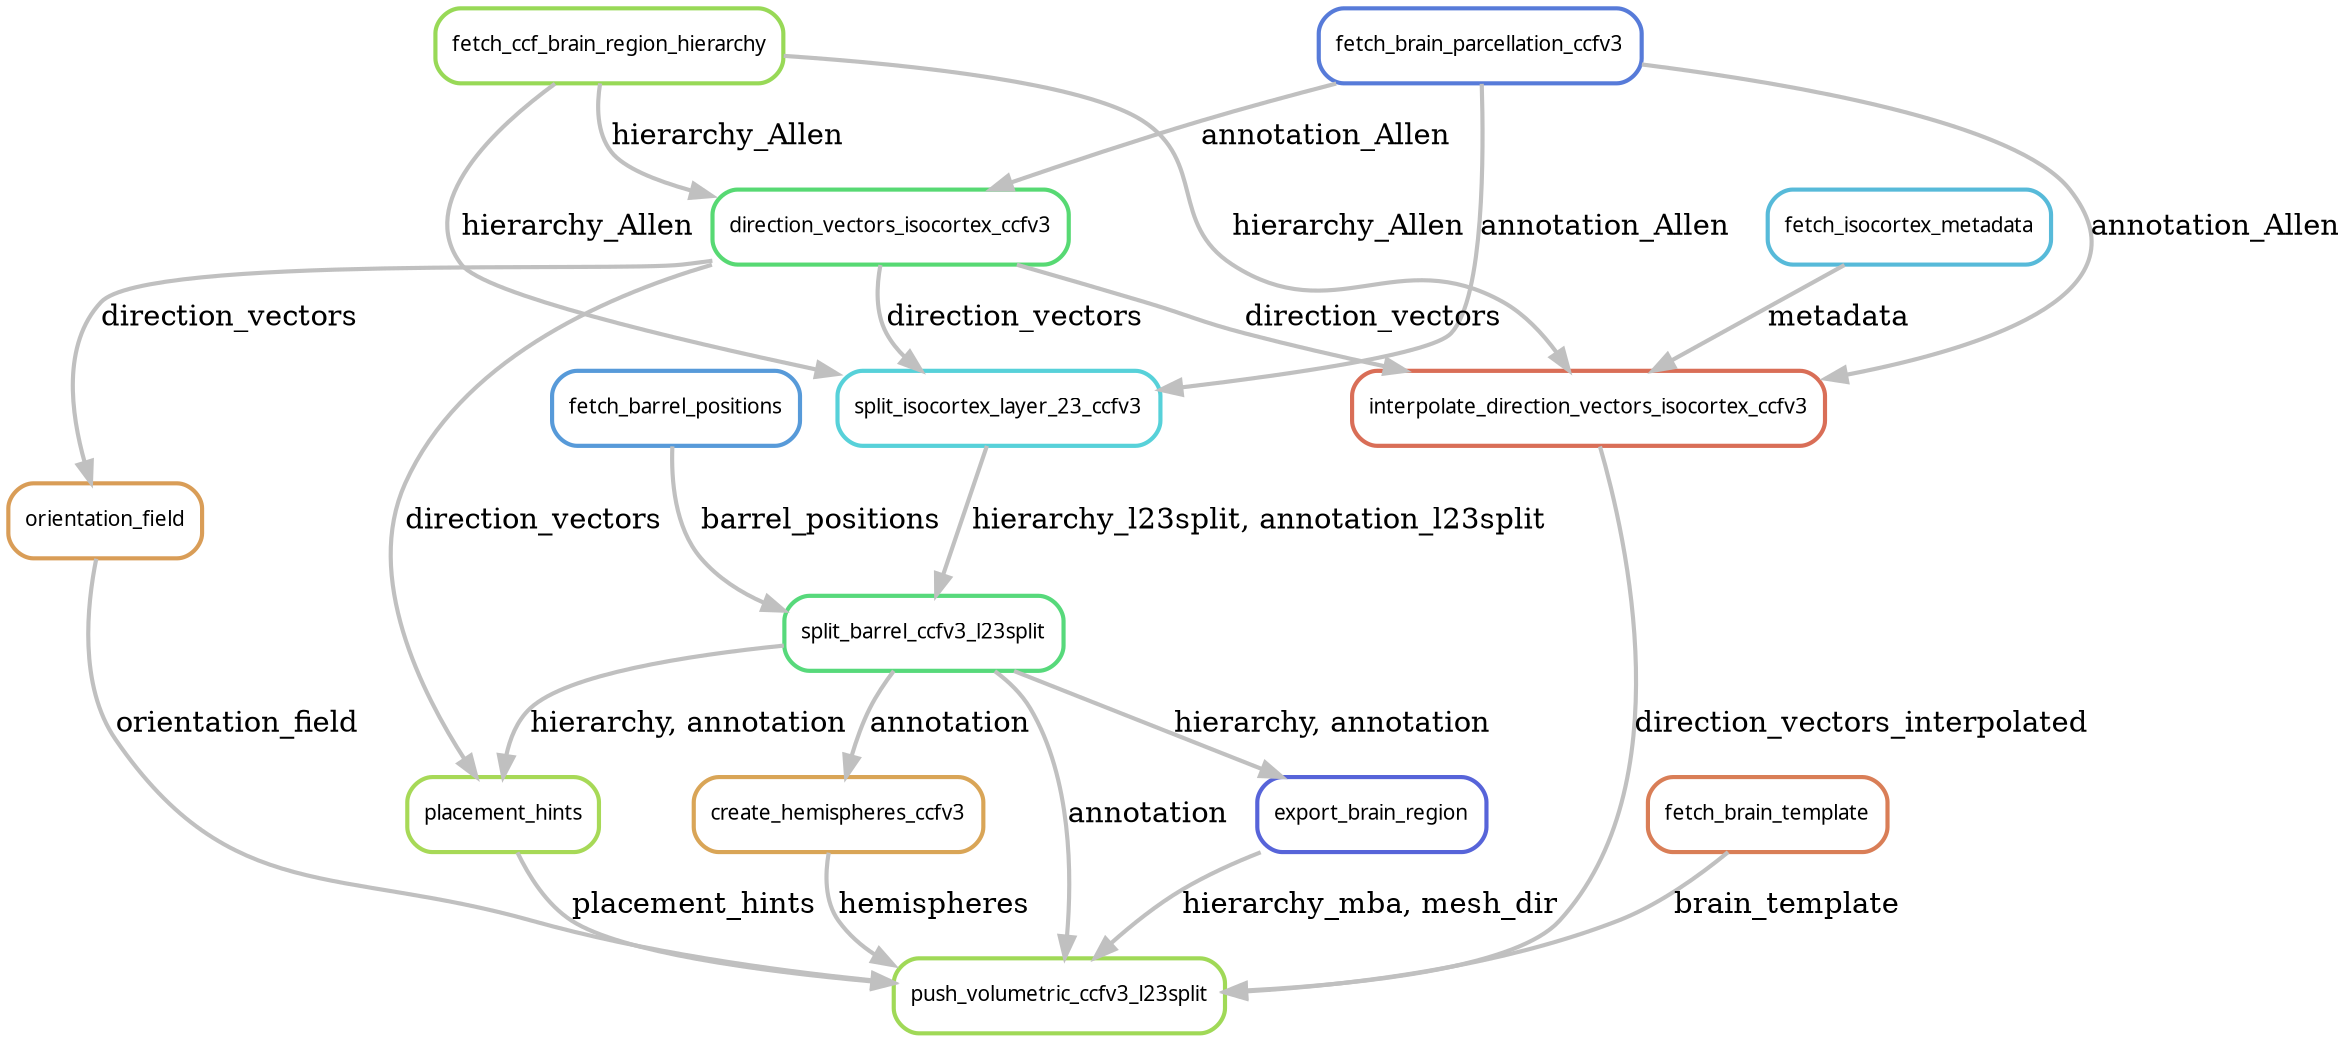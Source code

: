 digraph snakemake_dag {
    graph[bgcolor=white, margin=0];
    node[shape=box, style=rounded, fontname=sans,                 fontsize=10, penwidth=2];
    edge[penwidth=2, color=grey];
	0[label = "push_volumetric_ccfv3_l23split", color = "0.24 0.6 0.85", style="rounded"];
	1[label = "export_brain_region", color = "0.65 0.6 0.85", style="rounded"];
	2[label = "split_barrel_ccfv3_l23split", color = "0.38 0.6 0.85", style="rounded"];
	3[label = "split_isocortex_layer_23_ccfv3", color = "0.51 0.6 0.85", style="rounded"];
	4[label = "fetch_ccf_brain_region_hierarchy", color = "0.25 0.6 0.85", style="rounded"];
	5[label = "fetch_brain_parcellation_ccfv3", color = "0.62 0.6 0.85", style="rounded"];
	6[label = "direction_vectors_isocortex_ccfv3", color = "0.37 0.6 0.85", style="rounded"];
	7[label = "fetch_barrel_positions", color = "0.58 0.6 0.85", style="rounded"];
	8[label = "fetch_brain_template", color = "0.05 0.6 0.85", style="rounded"];
	9[label = "create_hemispheres_ccfv3", color = "0.10 0.6 0.85", style="rounded"];
	10[label = "placement_hints", color = "0.23 0.6 0.85", style="rounded"];
	11[label = "interpolate_direction_vectors_isocortex_ccfv3", color = "0.03 0.6 0.85", style="rounded"];
	12[label = "fetch_isocortex_metadata", color = "0.54 0.6 0.85", style="rounded"];
	13[label = "orientation_field", color = "0.09 0.6 0.85", style="rounded"];
	1 -> 0 [label="hierarchy_mba, mesh_dir"];
	8 -> 0 [label="brain_template"];
	2 -> 0 [label="annotation"];
	9 -> 0 [label="hemispheres"];
	10 -> 0 [label="placement_hints"];
	11 -> 0 [label="direction_vectors_interpolated"];
	13 -> 0 [label="orientation_field"];
	2 -> 1 [label="hierarchy, annotation"];
	3 -> 2 [label="hierarchy_l23split, annotation_l23split"];
	7 -> 2 [label="barrel_positions"];
	4 -> 3 [label="hierarchy_Allen"];
	5 -> 3 [label="annotation_Allen"];
	6 -> 3 [label="direction_vectors"];
	5 -> 6 [label="annotation_Allen"];
	4 -> 6 [label="hierarchy_Allen"];
	2 -> 9 [label="annotation"];
	2 -> 10 [label="hierarchy, annotation"];
	6 -> 10 [label="direction_vectors"];
	5 -> 11 [label="annotation_Allen"];
	4 -> 11 [label="hierarchy_Allen"];
	6 -> 11 [label="direction_vectors"];
	12 -> 11 [label="metadata"];
	6 -> 13 [label="direction_vectors"];
}            
